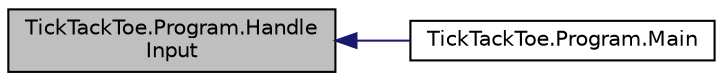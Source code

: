 digraph "TickTackToe.Program.HandleInput"
{
  edge [fontname="Helvetica",fontsize="10",labelfontname="Helvetica",labelfontsize="10"];
  node [fontname="Helvetica",fontsize="10",shape=record];
  rankdir="LR";
  Node17 [label="TickTackToe.Program.Handle\lInput",height=0.2,width=0.4,color="black", fillcolor="grey75", style="filled", fontcolor="black"];
  Node17 -> Node18 [dir="back",color="midnightblue",fontsize="10",style="solid",fontname="Helvetica"];
  Node18 [label="TickTackToe.Program.Main",height=0.2,width=0.4,color="black", fillcolor="white", style="filled",URL="$class_tick_tack_toe_1_1_program.html#acd13eea98cec9ab935f158dc9062f084",tooltip="Start game update loop "];
}
